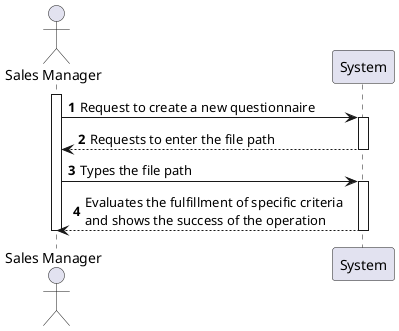 @startuml
autonumber
actor "Sales Manager" as SM
participant "System" as SYS

activate SM
SM -> SYS : Request to create a new questionnaire
activate SYS
SYS --> SM : Requests to enter the file path
deactivate SYS

SM -> SYS : Types the file path
activate SYS
SYS --> SM : Evaluates the fulfillment of specific criteria \nand shows the success of the operation
deactivate SYS

deactivate SM

@enduml